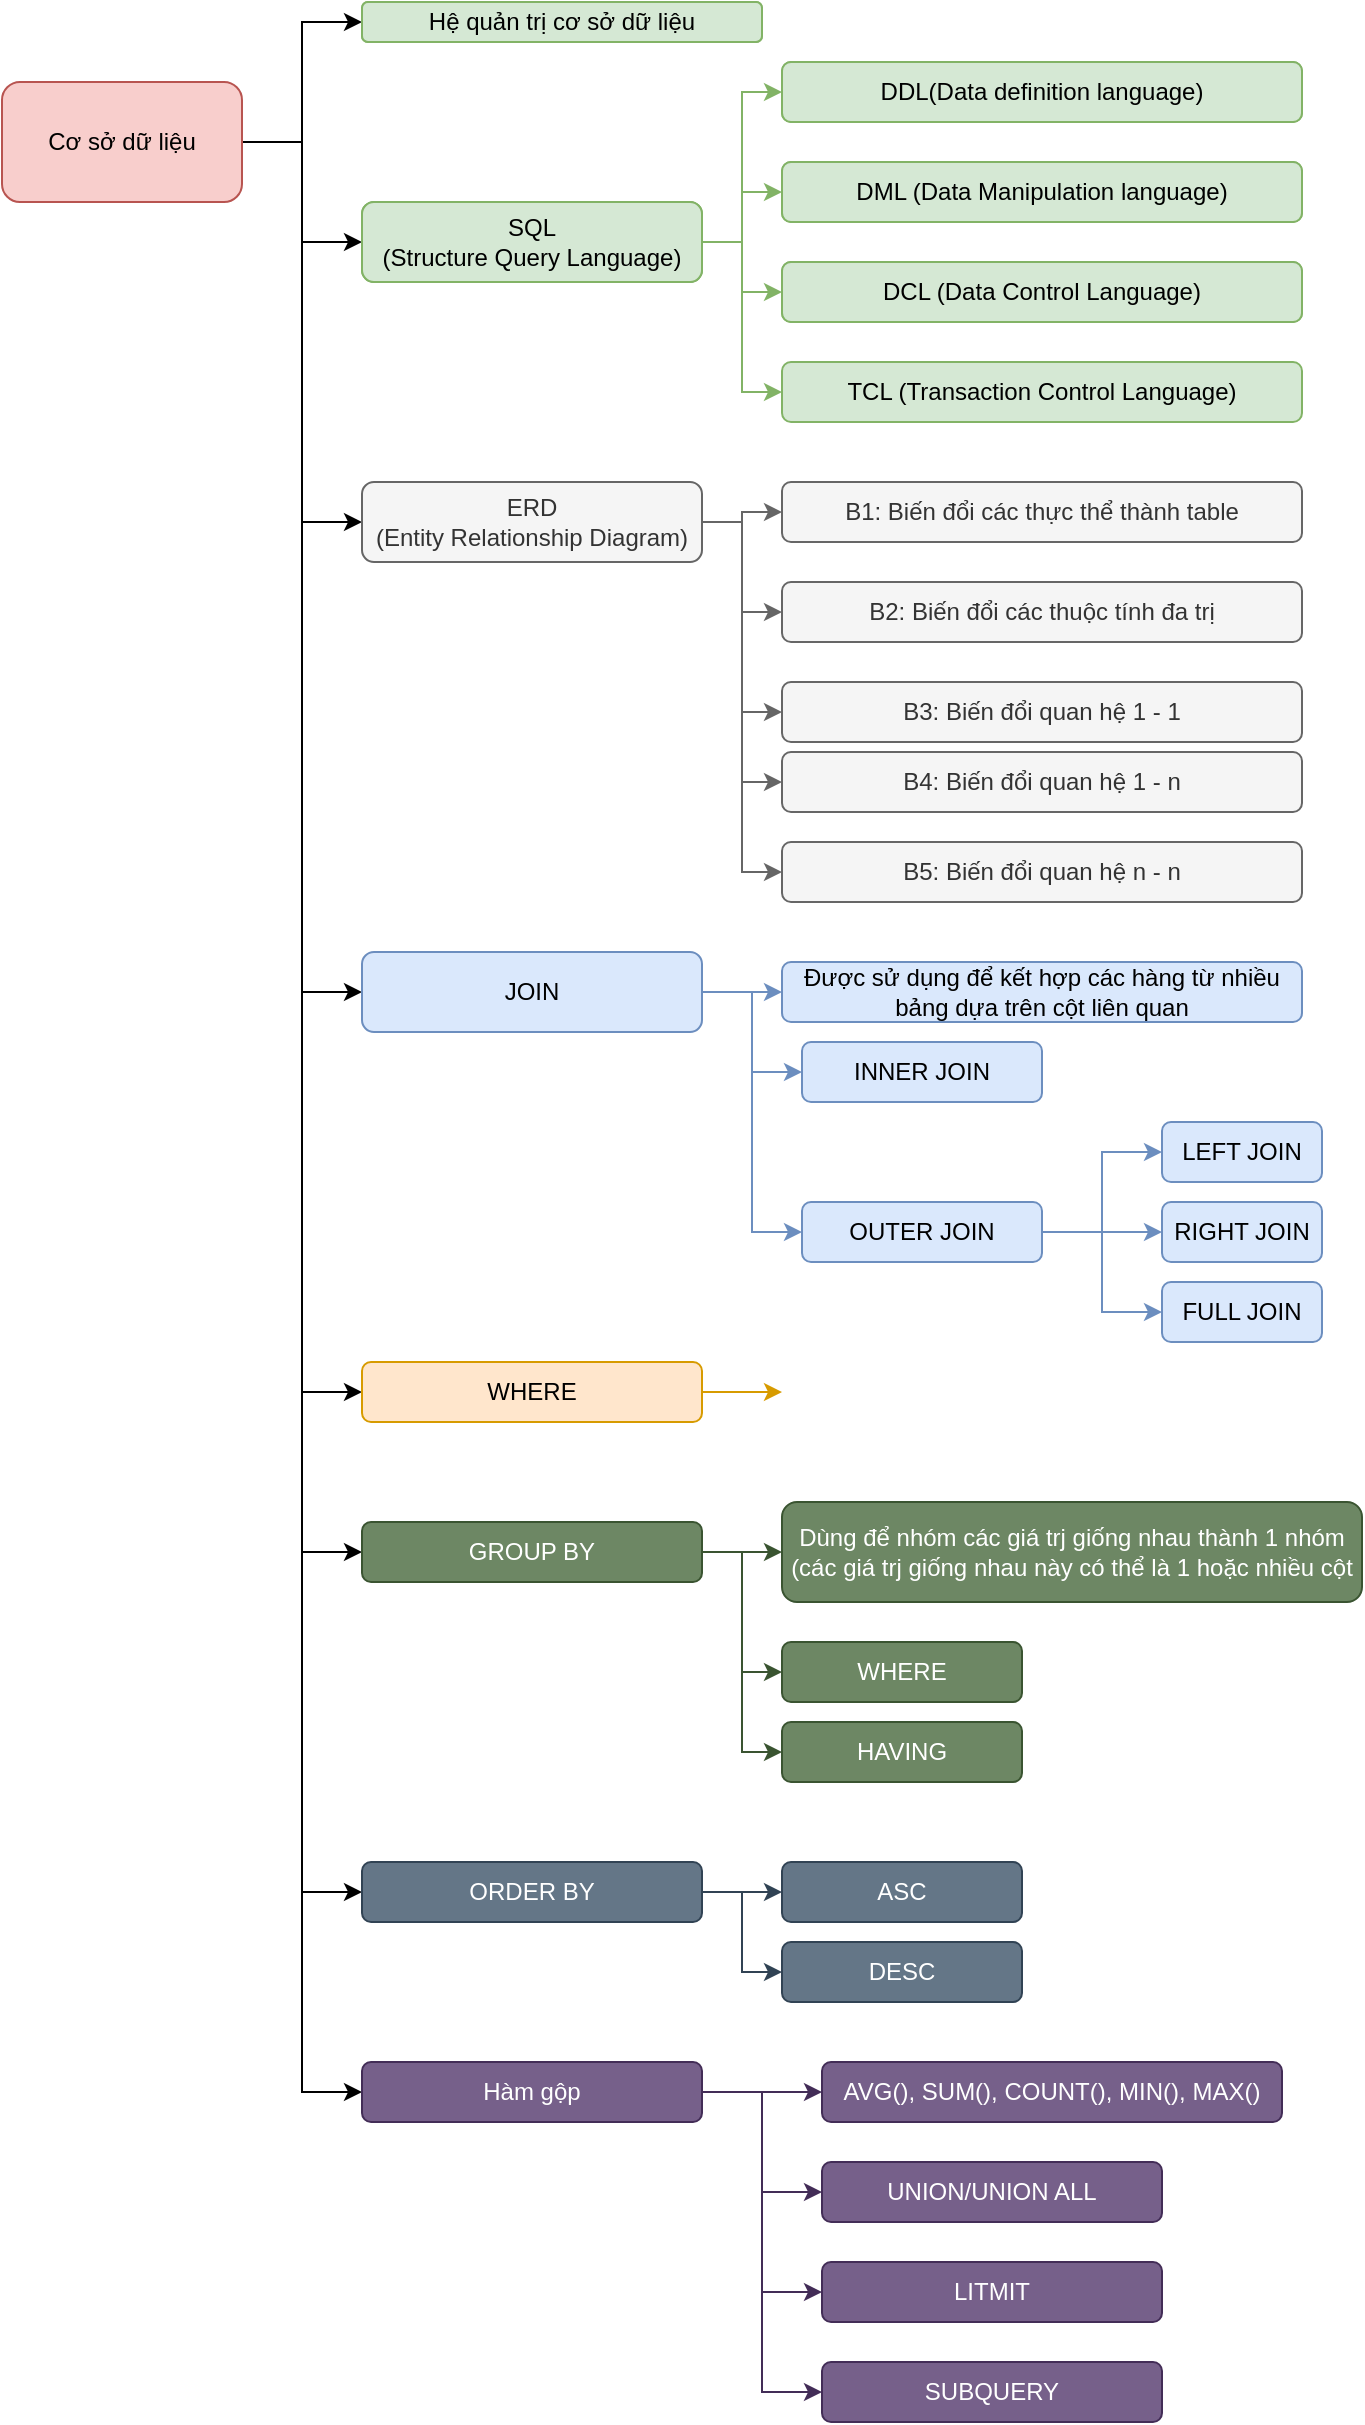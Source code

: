 <mxfile version="15.7.0" type="device"><diagram id="m73ue4k-FF3oz4P30BW0" name="Page-1"><mxGraphModel dx="868" dy="482" grid="1" gridSize="10" guides="1" tooltips="1" connect="1" arrows="1" fold="1" page="1" pageScale="1" pageWidth="850" pageHeight="1100" math="0" shadow="0"><root><mxCell id="0"/><mxCell id="1" parent="0"/><mxCell id="x2KdolYKbRdlja9c6ruI-13" style="edgeStyle=orthogonalEdgeStyle;rounded=0;orthogonalLoop=1;jettySize=auto;html=1;entryX=0;entryY=0.5;entryDx=0;entryDy=0;" parent="1" source="x2KdolYKbRdlja9c6ruI-1" target="x2KdolYKbRdlja9c6ruI-2" edge="1"><mxGeometry relative="1" as="geometry"/></mxCell><mxCell id="x2KdolYKbRdlja9c6ruI-14" style="edgeStyle=orthogonalEdgeStyle;rounded=0;orthogonalLoop=1;jettySize=auto;html=1;" parent="1" source="x2KdolYKbRdlja9c6ruI-1" target="x2KdolYKbRdlja9c6ruI-3" edge="1"><mxGeometry relative="1" as="geometry"/></mxCell><mxCell id="x2KdolYKbRdlja9c6ruI-34" style="edgeStyle=orthogonalEdgeStyle;rounded=0;orthogonalLoop=1;jettySize=auto;html=1;entryX=0;entryY=0.5;entryDx=0;entryDy=0;" parent="1" source="x2KdolYKbRdlja9c6ruI-1" target="x2KdolYKbRdlja9c6ruI-15" edge="1"><mxGeometry relative="1" as="geometry"/></mxCell><mxCell id="x2KdolYKbRdlja9c6ruI-35" style="edgeStyle=orthogonalEdgeStyle;rounded=0;orthogonalLoop=1;jettySize=auto;html=1;entryX=0;entryY=0.5;entryDx=0;entryDy=0;" parent="1" source="x2KdolYKbRdlja9c6ruI-1" target="x2KdolYKbRdlja9c6ruI-27" edge="1"><mxGeometry relative="1" as="geometry"/></mxCell><mxCell id="x2KdolYKbRdlja9c6ruI-50" style="edgeStyle=orthogonalEdgeStyle;rounded=0;orthogonalLoop=1;jettySize=auto;html=1;entryX=0;entryY=0.5;entryDx=0;entryDy=0;" parent="1" source="x2KdolYKbRdlja9c6ruI-1" target="x2KdolYKbRdlja9c6ruI-42" edge="1"><mxGeometry relative="1" as="geometry"/></mxCell><mxCell id="x2KdolYKbRdlja9c6ruI-51" style="edgeStyle=orthogonalEdgeStyle;rounded=0;orthogonalLoop=1;jettySize=auto;html=1;entryX=0;entryY=0.5;entryDx=0;entryDy=0;" parent="1" source="x2KdolYKbRdlja9c6ruI-1" target="x2KdolYKbRdlja9c6ruI-45" edge="1"><mxGeometry relative="1" as="geometry"/></mxCell><mxCell id="x2KdolYKbRdlja9c6ruI-60" style="edgeStyle=orthogonalEdgeStyle;rounded=0;orthogonalLoop=1;jettySize=auto;html=1;entryX=0;entryY=0.5;entryDx=0;entryDy=0;" parent="1" source="x2KdolYKbRdlja9c6ruI-1" target="x2KdolYKbRdlja9c6ruI-56" edge="1"><mxGeometry relative="1" as="geometry"/></mxCell><mxCell id="x2KdolYKbRdlja9c6ruI-73" style="edgeStyle=orthogonalEdgeStyle;rounded=0;orthogonalLoop=1;jettySize=auto;html=1;entryX=0;entryY=0.5;entryDx=0;entryDy=0;" parent="1" source="x2KdolYKbRdlja9c6ruI-1" target="x2KdolYKbRdlja9c6ruI-63" edge="1"><mxGeometry relative="1" as="geometry"/></mxCell><mxCell id="x2KdolYKbRdlja9c6ruI-1" value="Cơ sở dữ liệu" style="rounded=1;whiteSpace=wrap;html=1;fillColor=#f8cecc;strokeColor=#b85450;" parent="1" vertex="1"><mxGeometry x="130" y="200" width="120" height="60" as="geometry"/></mxCell><mxCell id="x2KdolYKbRdlja9c6ruI-2" value="Hệ quản trị cơ sở dữ liệu" style="rounded=1;whiteSpace=wrap;html=1;fillColor=#d5e8d4;strokeColor=#82b366;" parent="1" vertex="1"><mxGeometry x="310" y="160" width="200" height="20" as="geometry"/></mxCell><mxCell id="x2KdolYKbRdlja9c6ruI-9" style="edgeStyle=orthogonalEdgeStyle;rounded=0;orthogonalLoop=1;jettySize=auto;html=1;entryX=0;entryY=0.5;entryDx=0;entryDy=0;fillColor=#d5e8d4;strokeColor=#82b366;" parent="1" source="x2KdolYKbRdlja9c6ruI-3" target="x2KdolYKbRdlja9c6ruI-4" edge="1"><mxGeometry relative="1" as="geometry"/></mxCell><mxCell id="x2KdolYKbRdlja9c6ruI-10" style="edgeStyle=orthogonalEdgeStyle;rounded=0;orthogonalLoop=1;jettySize=auto;html=1;entryX=0;entryY=0.5;entryDx=0;entryDy=0;fillColor=#d5e8d4;strokeColor=#82b366;" parent="1" source="x2KdolYKbRdlja9c6ruI-3" target="x2KdolYKbRdlja9c6ruI-5" edge="1"><mxGeometry relative="1" as="geometry"/></mxCell><mxCell id="x2KdolYKbRdlja9c6ruI-11" style="edgeStyle=orthogonalEdgeStyle;rounded=0;orthogonalLoop=1;jettySize=auto;html=1;entryX=0;entryY=0.5;entryDx=0;entryDy=0;fillColor=#d5e8d4;strokeColor=#82b366;" parent="1" source="x2KdolYKbRdlja9c6ruI-3" target="x2KdolYKbRdlja9c6ruI-6" edge="1"><mxGeometry relative="1" as="geometry"/></mxCell><mxCell id="x2KdolYKbRdlja9c6ruI-12" style="edgeStyle=orthogonalEdgeStyle;rounded=0;orthogonalLoop=1;jettySize=auto;html=1;entryX=0;entryY=0.5;entryDx=0;entryDy=0;fillColor=#d5e8d4;strokeColor=#82b366;" parent="1" source="x2KdolYKbRdlja9c6ruI-3" target="x2KdolYKbRdlja9c6ruI-7" edge="1"><mxGeometry relative="1" as="geometry"/></mxCell><mxCell id="x2KdolYKbRdlja9c6ruI-3" value="SQL&lt;br&gt;(Structure Query Language)" style="rounded=1;whiteSpace=wrap;html=1;fillColor=#d5e8d4;strokeColor=#82b366;" parent="1" vertex="1"><mxGeometry x="310" y="260" width="170" height="40" as="geometry"/></mxCell><mxCell id="x2KdolYKbRdlja9c6ruI-4" value="DDL(Data definition language)" style="rounded=1;whiteSpace=wrap;html=1;fillColor=#d5e8d4;strokeColor=#82b366;" parent="1" vertex="1"><mxGeometry x="520" y="190" width="260" height="30" as="geometry"/></mxCell><mxCell id="x2KdolYKbRdlja9c6ruI-5" value="DML (Data Manipulation language)" style="rounded=1;whiteSpace=wrap;html=1;fillColor=#d5e8d4;strokeColor=#82b366;" parent="1" vertex="1"><mxGeometry x="520" y="240" width="260" height="30" as="geometry"/></mxCell><mxCell id="x2KdolYKbRdlja9c6ruI-6" value="DCL (Data Control Language)" style="rounded=1;whiteSpace=wrap;html=1;fillColor=#d5e8d4;strokeColor=#82b366;" parent="1" vertex="1"><mxGeometry x="520" y="290" width="260" height="30" as="geometry"/></mxCell><mxCell id="x2KdolYKbRdlja9c6ruI-7" value="TCL (Transaction Control Language)" style="rounded=1;whiteSpace=wrap;html=1;fillColor=#d5e8d4;strokeColor=#82b366;" parent="1" vertex="1"><mxGeometry x="520" y="340" width="260" height="30" as="geometry"/></mxCell><mxCell id="x2KdolYKbRdlja9c6ruI-22" style="edgeStyle=orthogonalEdgeStyle;rounded=0;orthogonalLoop=1;jettySize=auto;html=1;entryX=0;entryY=0.5;entryDx=0;entryDy=0;fillColor=#f5f5f5;strokeColor=#666666;" parent="1" source="x2KdolYKbRdlja9c6ruI-15" target="x2KdolYKbRdlja9c6ruI-16" edge="1"><mxGeometry relative="1" as="geometry"/></mxCell><mxCell id="x2KdolYKbRdlja9c6ruI-23" style="edgeStyle=orthogonalEdgeStyle;rounded=0;orthogonalLoop=1;jettySize=auto;html=1;entryX=0;entryY=0.5;entryDx=0;entryDy=0;fillColor=#f5f5f5;strokeColor=#666666;" parent="1" source="x2KdolYKbRdlja9c6ruI-15" target="x2KdolYKbRdlja9c6ruI-17" edge="1"><mxGeometry relative="1" as="geometry"/></mxCell><mxCell id="x2KdolYKbRdlja9c6ruI-24" style="edgeStyle=orthogonalEdgeStyle;rounded=0;orthogonalLoop=1;jettySize=auto;html=1;entryX=0;entryY=0.5;entryDx=0;entryDy=0;fillColor=#f5f5f5;strokeColor=#666666;" parent="1" source="x2KdolYKbRdlja9c6ruI-15" target="x2KdolYKbRdlja9c6ruI-19" edge="1"><mxGeometry relative="1" as="geometry"/></mxCell><mxCell id="x2KdolYKbRdlja9c6ruI-25" style="edgeStyle=orthogonalEdgeStyle;rounded=0;orthogonalLoop=1;jettySize=auto;html=1;entryX=0;entryY=0.5;entryDx=0;entryDy=0;fillColor=#f5f5f5;strokeColor=#666666;" parent="1" source="x2KdolYKbRdlja9c6ruI-15" target="x2KdolYKbRdlja9c6ruI-20" edge="1"><mxGeometry relative="1" as="geometry"/></mxCell><mxCell id="x2KdolYKbRdlja9c6ruI-26" style="edgeStyle=orthogonalEdgeStyle;rounded=0;orthogonalLoop=1;jettySize=auto;html=1;entryX=0;entryY=0.5;entryDx=0;entryDy=0;fillColor=#f5f5f5;strokeColor=#666666;" parent="1" source="x2KdolYKbRdlja9c6ruI-15" target="x2KdolYKbRdlja9c6ruI-21" edge="1"><mxGeometry relative="1" as="geometry"/></mxCell><mxCell id="x2KdolYKbRdlja9c6ruI-15" value="ERD&lt;br&gt;(Entity Relationship Diagram)" style="rounded=1;whiteSpace=wrap;html=1;fillColor=#f5f5f5;fontColor=#333333;strokeColor=#666666;" parent="1" vertex="1"><mxGeometry x="310" y="400" width="170" height="40" as="geometry"/></mxCell><mxCell id="x2KdolYKbRdlja9c6ruI-16" value="B1: Biến đổi các thực thể thành table" style="rounded=1;whiteSpace=wrap;html=1;fillColor=#f5f5f5;fontColor=#333333;strokeColor=#666666;" parent="1" vertex="1"><mxGeometry x="520" y="400" width="260" height="30" as="geometry"/></mxCell><mxCell id="x2KdolYKbRdlja9c6ruI-17" value="B2: Biến đổi các thuộc tính đa trị" style="rounded=1;whiteSpace=wrap;html=1;fillColor=#f5f5f5;fontColor=#333333;strokeColor=#666666;" parent="1" vertex="1"><mxGeometry x="520" y="450" width="260" height="30" as="geometry"/></mxCell><mxCell id="x2KdolYKbRdlja9c6ruI-19" value="B3: Biến đổi quan hệ 1 - 1" style="rounded=1;whiteSpace=wrap;html=1;fillColor=#f5f5f5;fontColor=#333333;strokeColor=#666666;" parent="1" vertex="1"><mxGeometry x="520" y="500" width="260" height="30" as="geometry"/></mxCell><mxCell id="x2KdolYKbRdlja9c6ruI-20" value="B4: Biến đổi quan hệ 1 - n" style="rounded=1;whiteSpace=wrap;html=1;fillColor=#f5f5f5;fontColor=#333333;strokeColor=#666666;" parent="1" vertex="1"><mxGeometry x="520" y="535" width="260" height="30" as="geometry"/></mxCell><mxCell id="x2KdolYKbRdlja9c6ruI-21" value="B5: Biến đổi quan hệ n - n" style="rounded=1;whiteSpace=wrap;html=1;fillColor=#f5f5f5;fontColor=#333333;strokeColor=#666666;" parent="1" vertex="1"><mxGeometry x="520" y="580" width="260" height="30" as="geometry"/></mxCell><mxCell id="x2KdolYKbRdlja9c6ruI-36" style="edgeStyle=orthogonalEdgeStyle;rounded=0;orthogonalLoop=1;jettySize=auto;html=1;entryX=0;entryY=0.5;entryDx=0;entryDy=0;fillColor=#dae8fc;strokeColor=#6c8ebf;" parent="1" source="x2KdolYKbRdlja9c6ruI-27" target="x2KdolYKbRdlja9c6ruI-28" edge="1"><mxGeometry relative="1" as="geometry"/></mxCell><mxCell id="x2KdolYKbRdlja9c6ruI-37" style="edgeStyle=orthogonalEdgeStyle;rounded=0;orthogonalLoop=1;jettySize=auto;html=1;entryX=0;entryY=0.5;entryDx=0;entryDy=0;fillColor=#dae8fc;strokeColor=#6c8ebf;" parent="1" source="x2KdolYKbRdlja9c6ruI-27" target="x2KdolYKbRdlja9c6ruI-29" edge="1"><mxGeometry relative="1" as="geometry"/></mxCell><mxCell id="x2KdolYKbRdlja9c6ruI-38" style="edgeStyle=orthogonalEdgeStyle;rounded=0;orthogonalLoop=1;jettySize=auto;html=1;entryX=0;entryY=0.5;entryDx=0;entryDy=0;fillColor=#dae8fc;strokeColor=#6c8ebf;" parent="1" source="x2KdolYKbRdlja9c6ruI-27" target="x2KdolYKbRdlja9c6ruI-30" edge="1"><mxGeometry relative="1" as="geometry"/></mxCell><mxCell id="x2KdolYKbRdlja9c6ruI-27" value="JOIN" style="rounded=1;whiteSpace=wrap;html=1;fillColor=#dae8fc;strokeColor=#6c8ebf;" parent="1" vertex="1"><mxGeometry x="310" y="635" width="170" height="40" as="geometry"/></mxCell><mxCell id="x2KdolYKbRdlja9c6ruI-28" value="Được sử dụng để kết hợp các hàng từ nhiều bảng dựa trên cột liên quan" style="rounded=1;whiteSpace=wrap;html=1;fillColor=#dae8fc;strokeColor=#6c8ebf;" parent="1" vertex="1"><mxGeometry x="520" y="640" width="260" height="30" as="geometry"/></mxCell><mxCell id="x2KdolYKbRdlja9c6ruI-29" value="INNER JOIN" style="rounded=1;whiteSpace=wrap;html=1;fillColor=#dae8fc;strokeColor=#6c8ebf;" parent="1" vertex="1"><mxGeometry x="530" y="680" width="120" height="30" as="geometry"/></mxCell><mxCell id="x2KdolYKbRdlja9c6ruI-39" style="edgeStyle=orthogonalEdgeStyle;rounded=0;orthogonalLoop=1;jettySize=auto;html=1;entryX=0;entryY=0.5;entryDx=0;entryDy=0;fillColor=#dae8fc;strokeColor=#6c8ebf;" parent="1" source="x2KdolYKbRdlja9c6ruI-30" target="x2KdolYKbRdlja9c6ruI-31" edge="1"><mxGeometry relative="1" as="geometry"/></mxCell><mxCell id="x2KdolYKbRdlja9c6ruI-40" style="edgeStyle=orthogonalEdgeStyle;rounded=0;orthogonalLoop=1;jettySize=auto;html=1;entryX=0;entryY=0.5;entryDx=0;entryDy=0;fillColor=#dae8fc;strokeColor=#6c8ebf;" parent="1" source="x2KdolYKbRdlja9c6ruI-30" target="x2KdolYKbRdlja9c6ruI-32" edge="1"><mxGeometry relative="1" as="geometry"/></mxCell><mxCell id="x2KdolYKbRdlja9c6ruI-41" style="edgeStyle=orthogonalEdgeStyle;rounded=0;orthogonalLoop=1;jettySize=auto;html=1;entryX=0;entryY=0.5;entryDx=0;entryDy=0;fillColor=#dae8fc;strokeColor=#6c8ebf;" parent="1" source="x2KdolYKbRdlja9c6ruI-30" target="x2KdolYKbRdlja9c6ruI-33" edge="1"><mxGeometry relative="1" as="geometry"/></mxCell><mxCell id="x2KdolYKbRdlja9c6ruI-30" value="OUTER JOIN" style="rounded=1;whiteSpace=wrap;html=1;fillColor=#dae8fc;strokeColor=#6c8ebf;" parent="1" vertex="1"><mxGeometry x="530" y="760" width="120" height="30" as="geometry"/></mxCell><mxCell id="x2KdolYKbRdlja9c6ruI-31" value="LEFT JOIN" style="rounded=1;whiteSpace=wrap;html=1;fillColor=#dae8fc;strokeColor=#6c8ebf;" parent="1" vertex="1"><mxGeometry x="710" y="720" width="80" height="30" as="geometry"/></mxCell><mxCell id="x2KdolYKbRdlja9c6ruI-32" value="RIGHT JOIN" style="rounded=1;whiteSpace=wrap;html=1;fillColor=#dae8fc;strokeColor=#6c8ebf;" parent="1" vertex="1"><mxGeometry x="710" y="760" width="80" height="30" as="geometry"/></mxCell><mxCell id="x2KdolYKbRdlja9c6ruI-33" value="FULL JOIN" style="rounded=1;whiteSpace=wrap;html=1;fillColor=#dae8fc;strokeColor=#6c8ebf;" parent="1" vertex="1"><mxGeometry x="710" y="800" width="80" height="30" as="geometry"/></mxCell><mxCell id="x2KdolYKbRdlja9c6ruI-55" style="edgeStyle=orthogonalEdgeStyle;rounded=0;orthogonalLoop=1;jettySize=auto;html=1;entryX=0;entryY=0.5;entryDx=0;entryDy=0;fillColor=#ffe6cc;strokeColor=#d79b00;" parent="1" source="x2KdolYKbRdlja9c6ruI-42" edge="1"><mxGeometry relative="1" as="geometry"><mxPoint x="520" y="855" as="targetPoint"/></mxGeometry></mxCell><mxCell id="x2KdolYKbRdlja9c6ruI-42" value="WHERE" style="rounded=1;whiteSpace=wrap;html=1;fillColor=#ffe6cc;strokeColor=#d79b00;" parent="1" vertex="1"><mxGeometry x="310" y="840" width="170" height="30" as="geometry"/></mxCell><mxCell id="x2KdolYKbRdlja9c6ruI-52" style="edgeStyle=orthogonalEdgeStyle;rounded=0;orthogonalLoop=1;jettySize=auto;html=1;entryX=0;entryY=0.5;entryDx=0;entryDy=0;fillColor=#6d8764;strokeColor=#3A5431;" parent="1" source="x2KdolYKbRdlja9c6ruI-45" target="x2KdolYKbRdlja9c6ruI-49" edge="1"><mxGeometry relative="1" as="geometry"/></mxCell><mxCell id="x2KdolYKbRdlja9c6ruI-53" style="edgeStyle=orthogonalEdgeStyle;rounded=0;orthogonalLoop=1;jettySize=auto;html=1;entryX=0;entryY=0.5;entryDx=0;entryDy=0;fillColor=#6d8764;strokeColor=#3A5431;" parent="1" source="x2KdolYKbRdlja9c6ruI-45" target="x2KdolYKbRdlja9c6ruI-48" edge="1"><mxGeometry relative="1" as="geometry"/></mxCell><mxCell id="x2KdolYKbRdlja9c6ruI-54" style="edgeStyle=orthogonalEdgeStyle;rounded=0;orthogonalLoop=1;jettySize=auto;html=1;entryX=0;entryY=0.5;entryDx=0;entryDy=0;fillColor=#6d8764;strokeColor=#3A5431;" parent="1" source="x2KdolYKbRdlja9c6ruI-45" target="x2KdolYKbRdlja9c6ruI-46" edge="1"><mxGeometry relative="1" as="geometry"/></mxCell><mxCell id="x2KdolYKbRdlja9c6ruI-45" value="GROUP BY" style="rounded=1;whiteSpace=wrap;html=1;fillColor=#6d8764;fontColor=#ffffff;strokeColor=#3A5431;" parent="1" vertex="1"><mxGeometry x="310" y="920" width="170" height="30" as="geometry"/></mxCell><mxCell id="x2KdolYKbRdlja9c6ruI-46" value="Dùng để nhóm các giá trj giống nhau thành 1 nhóm (các giá trj giống nhau này có thể là 1 hoặc nhiều cột" style="rounded=1;whiteSpace=wrap;html=1;fillColor=#6d8764;fontColor=#ffffff;strokeColor=#3A5431;" parent="1" vertex="1"><mxGeometry x="520" y="910" width="290" height="50" as="geometry"/></mxCell><mxCell id="x2KdolYKbRdlja9c6ruI-48" value="HAVING" style="rounded=1;whiteSpace=wrap;html=1;fillColor=#6d8764;fontColor=#ffffff;strokeColor=#3A5431;" parent="1" vertex="1"><mxGeometry x="520" y="1020" width="120" height="30" as="geometry"/></mxCell><mxCell id="x2KdolYKbRdlja9c6ruI-49" value="WHERE" style="rounded=1;whiteSpace=wrap;html=1;fillColor=#6d8764;fontColor=#ffffff;strokeColor=#3A5431;" parent="1" vertex="1"><mxGeometry x="520" y="980" width="120" height="30" as="geometry"/></mxCell><mxCell id="x2KdolYKbRdlja9c6ruI-61" style="edgeStyle=orthogonalEdgeStyle;rounded=0;orthogonalLoop=1;jettySize=auto;html=1;entryX=0;entryY=0.5;entryDx=0;entryDy=0;fillColor=#647687;strokeColor=#314354;" parent="1" source="x2KdolYKbRdlja9c6ruI-56" target="x2KdolYKbRdlja9c6ruI-58" edge="1"><mxGeometry relative="1" as="geometry"/></mxCell><mxCell id="x2KdolYKbRdlja9c6ruI-62" style="edgeStyle=orthogonalEdgeStyle;rounded=0;orthogonalLoop=1;jettySize=auto;html=1;entryX=0;entryY=0.5;entryDx=0;entryDy=0;fillColor=#647687;strokeColor=#314354;" parent="1" source="x2KdolYKbRdlja9c6ruI-56" target="x2KdolYKbRdlja9c6ruI-59" edge="1"><mxGeometry relative="1" as="geometry"/></mxCell><mxCell id="x2KdolYKbRdlja9c6ruI-56" value="ORDER BY" style="rounded=1;whiteSpace=wrap;html=1;fillColor=#647687;fontColor=#ffffff;strokeColor=#314354;" parent="1" vertex="1"><mxGeometry x="310" y="1090" width="170" height="30" as="geometry"/></mxCell><mxCell id="x2KdolYKbRdlja9c6ruI-58" value="ASC" style="rounded=1;whiteSpace=wrap;html=1;fillColor=#647687;fontColor=#ffffff;strokeColor=#314354;" parent="1" vertex="1"><mxGeometry x="520" y="1090" width="120" height="30" as="geometry"/></mxCell><mxCell id="x2KdolYKbRdlja9c6ruI-59" value="DESC" style="rounded=1;whiteSpace=wrap;html=1;fillColor=#647687;fontColor=#ffffff;strokeColor=#314354;" parent="1" vertex="1"><mxGeometry x="520" y="1130" width="120" height="30" as="geometry"/></mxCell><mxCell id="x2KdolYKbRdlja9c6ruI-68" style="edgeStyle=orthogonalEdgeStyle;rounded=0;orthogonalLoop=1;jettySize=auto;html=1;entryX=0;entryY=0.5;entryDx=0;entryDy=0;fillColor=#76608a;strokeColor=#432D57;" parent="1" source="x2KdolYKbRdlja9c6ruI-63" target="x2KdolYKbRdlja9c6ruI-64" edge="1"><mxGeometry relative="1" as="geometry"/></mxCell><mxCell id="x2KdolYKbRdlja9c6ruI-69" style="edgeStyle=orthogonalEdgeStyle;rounded=0;orthogonalLoop=1;jettySize=auto;html=1;entryX=0;entryY=0.5;entryDx=0;entryDy=0;fillColor=#76608a;strokeColor=#432D57;" parent="1" source="x2KdolYKbRdlja9c6ruI-63" target="x2KdolYKbRdlja9c6ruI-65" edge="1"><mxGeometry relative="1" as="geometry"/></mxCell><mxCell id="x2KdolYKbRdlja9c6ruI-70" style="edgeStyle=orthogonalEdgeStyle;rounded=0;orthogonalLoop=1;jettySize=auto;html=1;entryX=0;entryY=0.5;entryDx=0;entryDy=0;fillColor=#76608a;strokeColor=#432D57;" parent="1" source="x2KdolYKbRdlja9c6ruI-63" target="x2KdolYKbRdlja9c6ruI-66" edge="1"><mxGeometry relative="1" as="geometry"/></mxCell><mxCell id="x2KdolYKbRdlja9c6ruI-72" style="edgeStyle=orthogonalEdgeStyle;rounded=0;orthogonalLoop=1;jettySize=auto;html=1;entryX=0;entryY=0.5;entryDx=0;entryDy=0;fillColor=#76608a;strokeColor=#432D57;" parent="1" source="x2KdolYKbRdlja9c6ruI-63" target="x2KdolYKbRdlja9c6ruI-71" edge="1"><mxGeometry relative="1" as="geometry"/></mxCell><mxCell id="x2KdolYKbRdlja9c6ruI-63" value="Hàm gộp" style="rounded=1;whiteSpace=wrap;html=1;fillColor=#76608a;fontColor=#ffffff;strokeColor=#432D57;" parent="1" vertex="1"><mxGeometry x="310" y="1190" width="170" height="30" as="geometry"/></mxCell><mxCell id="x2KdolYKbRdlja9c6ruI-64" value="AVG(), SUM(), COUNT(), MIN(), MAX()" style="rounded=1;whiteSpace=wrap;html=1;fillColor=#76608a;fontColor=#ffffff;strokeColor=#432D57;" parent="1" vertex="1"><mxGeometry x="540" y="1190" width="230" height="30" as="geometry"/></mxCell><mxCell id="x2KdolYKbRdlja9c6ruI-65" value="UNION/UNION ALL" style="rounded=1;whiteSpace=wrap;html=1;fillColor=#76608a;fontColor=#ffffff;strokeColor=#432D57;" parent="1" vertex="1"><mxGeometry x="540" y="1240" width="170" height="30" as="geometry"/></mxCell><mxCell id="x2KdolYKbRdlja9c6ruI-66" value="LITMIT" style="rounded=1;whiteSpace=wrap;html=1;fillColor=#76608a;fontColor=#ffffff;strokeColor=#432D57;" parent="1" vertex="1"><mxGeometry x="540" y="1290" width="170" height="30" as="geometry"/></mxCell><mxCell id="x2KdolYKbRdlja9c6ruI-71" value="SUBQUERY" style="rounded=1;whiteSpace=wrap;html=1;fillColor=#76608a;fontColor=#ffffff;strokeColor=#432D57;" parent="1" vertex="1"><mxGeometry x="540" y="1340" width="170" height="30" as="geometry"/></mxCell><mxCell id="YhBAN2v8LJiuLEfc9jQ8-1" value="Hệ quản trị cơ sở dữ liệu" style="rounded=1;whiteSpace=wrap;html=1;fillColor=#d5e8d4;strokeColor=#82b366;" parent="1" vertex="1"><mxGeometry x="310" y="160" width="200" height="20" as="geometry"/></mxCell><mxCell id="YhBAN2v8LJiuLEfc9jQ8-2" value="SQL&lt;br&gt;(Structure Query Language)" style="rounded=1;whiteSpace=wrap;html=1;fillColor=#d5e8d4;strokeColor=#82b366;" parent="1" vertex="1"><mxGeometry x="310" y="260" width="170" height="40" as="geometry"/></mxCell><mxCell id="YhBAN2v8LJiuLEfc9jQ8-3" value="DDL(Data definition language)" style="rounded=1;whiteSpace=wrap;html=1;fillColor=#d5e8d4;strokeColor=#82b366;" parent="1" vertex="1"><mxGeometry x="520" y="190" width="260" height="30" as="geometry"/></mxCell><mxCell id="YhBAN2v8LJiuLEfc9jQ8-4" value="DML (Data Manipulation language)" style="rounded=1;whiteSpace=wrap;html=1;fillColor=#d5e8d4;strokeColor=#82b366;" parent="1" vertex="1"><mxGeometry x="520" y="240" width="260" height="30" as="geometry"/></mxCell><mxCell id="YhBAN2v8LJiuLEfc9jQ8-5" value="DCL (Data Control Language)" style="rounded=1;whiteSpace=wrap;html=1;fillColor=#d5e8d4;strokeColor=#82b366;" parent="1" vertex="1"><mxGeometry x="520" y="290" width="260" height="30" as="geometry"/></mxCell></root></mxGraphModel></diagram></mxfile>